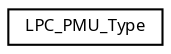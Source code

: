 digraph "Graphical Class Hierarchy"
{
  edge [fontname="Sans",fontsize="8",labelfontname="Sans",labelfontsize="8"];
  node [fontname="Sans",fontsize="8",shape=record];
  rankdir="LR";
  Node1 [label="LPC_PMU_Type",height=0.2,width=0.4,color="black", fillcolor="white", style="filled",URL="$struct_l_p_c___p_m_u___type.html",tooltip="Product name title=UM10462 Chapter title=LPC11U1x Power Management Unit (PMU) Modification date=3/16/..."];
}
